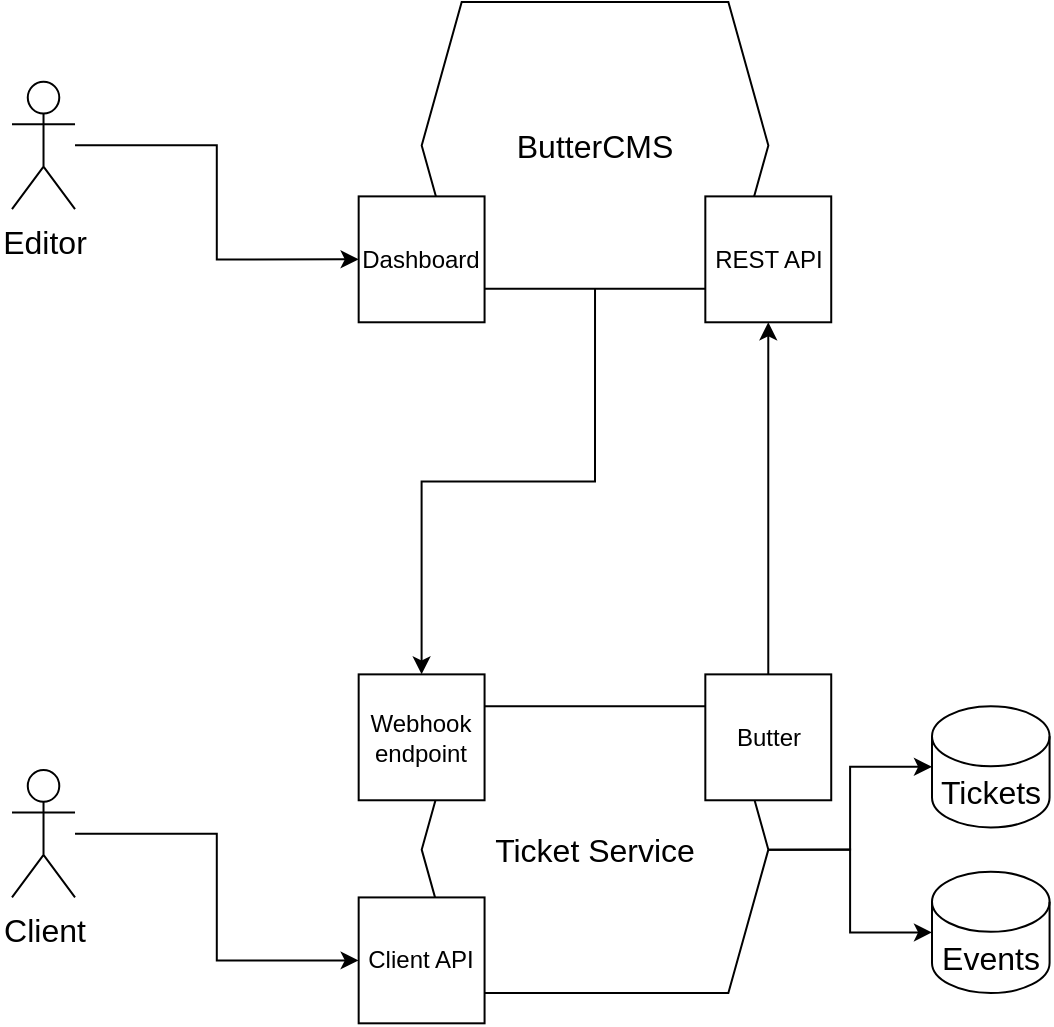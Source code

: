 <mxfile version="20.2.7" type="device"><diagram id="cBO8RpMCDLRv9kSVXal2" name="Page-1"><mxGraphModel dx="946" dy="645" grid="1" gridSize="10" guides="1" tooltips="1" connect="1" arrows="1" fold="1" page="1" pageScale="1" pageWidth="827" pageHeight="1169" math="0" shadow="0"><root><mxCell id="0"/><mxCell id="1" parent="0"/><mxCell id="70pwAkNXpLXO7smW5AO4-6" value="" style="group" vertex="1" connectable="0" parent="1"><mxGeometry x="120" y="89" width="518.79" height="510.663" as="geometry"/></mxCell><mxCell id="gj5f3WVJyHwo7k3cmPk5-3" value="Editor&lt;br style=&quot;font-size: 16px;&quot;&gt;" style="shape=umlActor;verticalLabelPosition=bottom;verticalAlign=top;html=1;outlineConnect=0;fontSize=16;container=0;" parent="70pwAkNXpLXO7smW5AO4-6" vertex="1"><mxGeometry y="39.832" width="31.515" height="63.731" as="geometry"/></mxCell><mxCell id="gj5f3WVJyHwo7k3cmPk5-15" value="Client" style="shape=umlActor;verticalLabelPosition=bottom;verticalAlign=top;html=1;outlineConnect=0;fontSize=16;container=0;" parent="70pwAkNXpLXO7smW5AO4-6" vertex="1"><mxGeometry y="383.981" width="31.515" height="63.731" as="geometry"/></mxCell><mxCell id="gj5f3WVJyHwo7k3cmPk5-19" style="edgeStyle=orthogonalEdgeStyle;rounded=0;orthogonalLoop=1;jettySize=auto;html=1;entryX=0;entryY=0.5;entryDx=0;entryDy=0;" parent="70pwAkNXpLXO7smW5AO4-6" source="gj5f3WVJyHwo7k3cmPk5-15" target="gj5f3WVJyHwo7k3cmPk5-25" edge="1"><mxGeometry relative="1" as="geometry"/></mxCell><mxCell id="gj5f3WVJyHwo7k3cmPk5-9" style="edgeStyle=orthogonalEdgeStyle;rounded=0;orthogonalLoop=1;jettySize=auto;html=1;entryX=0;entryY=0.5;entryDx=0;entryDy=0;" parent="70pwAkNXpLXO7smW5AO4-6" source="gj5f3WVJyHwo7k3cmPk5-3" target="-bCudXk7iFlbfWq_O9av-1" edge="1"><mxGeometry relative="1" as="geometry"><mxPoint x="126.061" y="81.257" as="targetPoint"/></mxGeometry></mxCell><mxCell id="gj5f3WVJyHwo7k3cmPk5-2" value="ButterCMS" style="shape=hexagon;perimeter=hexagonPerimeter2;whiteSpace=wrap;html=1;fixedSize=1;fontSize=16;container=0;" parent="70pwAkNXpLXO7smW5AO4-6" vertex="1"><mxGeometry x="204.848" width="173.333" height="143.395" as="geometry"/></mxCell><mxCell id="gj5f3WVJyHwo7k3cmPk5-26" value="&lt;font style=&quot;font-size: 12px;&quot;&gt;REST API&lt;br style=&quot;font-size: 12px;&quot;&gt;&lt;/font&gt;" style="whiteSpace=wrap;html=1;aspect=fixed;fontSize=12;container=0;" parent="70pwAkNXpLXO7smW5AO4-6" vertex="1"><mxGeometry x="346.667" y="97.19" width="62.951" height="62.951" as="geometry"/></mxCell><mxCell id="-bCudXk7iFlbfWq_O9av-1" value="&lt;font style=&quot;font-size: 12px;&quot;&gt;Dashboard&lt;br style=&quot;font-size: 12px;&quot;&gt;&lt;/font&gt;" style="whiteSpace=wrap;html=1;aspect=fixed;fontSize=12;container=0;" parent="70pwAkNXpLXO7smW5AO4-6" vertex="1"><mxGeometry x="173.333" y="97.19" width="62.951" height="62.951" as="geometry"/></mxCell><mxCell id="gj5f3WVJyHwo7k3cmPk5-6" value="Ticket Service" style="shape=hexagon;perimeter=hexagonPerimeter2;whiteSpace=wrap;html=1;fixedSize=1;fontSize=16;container=0;" parent="70pwAkNXpLXO7smW5AO4-6" vertex="1"><mxGeometry x="204.848" y="352.115" width="173.333" height="143.395" as="geometry"/></mxCell><mxCell id="gj5f3WVJyHwo7k3cmPk5-13" value="Events" style="shape=cylinder3;whiteSpace=wrap;html=1;boundedLbl=1;backgroundOutline=1;size=15;fontSize=16;container=0;" parent="70pwAkNXpLXO7smW5AO4-6" vertex="1"><mxGeometry x="460" y="434.9" width="58.79" height="60.61" as="geometry"/></mxCell><mxCell id="gj5f3WVJyHwo7k3cmPk5-22" value="&lt;font style=&quot;font-size: 12px;&quot;&gt;Webhook endpoint&lt;br style=&quot;font-size: 12px;&quot;&gt;&lt;/font&gt;" style="whiteSpace=wrap;html=1;aspect=fixed;fontSize=12;container=0;" parent="70pwAkNXpLXO7smW5AO4-6" vertex="1"><mxGeometry x="173.333" y="336.183" width="62.951" height="62.951" as="geometry"/></mxCell><mxCell id="gj5f3WVJyHwo7k3cmPk5-11" value="" style="endArrow=none;startArrow=classic;html=1;rounded=0;entryX=0.5;entryY=1;entryDx=0;entryDy=0;edgeStyle=orthogonalEdgeStyle;endFill=0;" parent="70pwAkNXpLXO7smW5AO4-6" source="gj5f3WVJyHwo7k3cmPk5-22" target="gj5f3WVJyHwo7k3cmPk5-2" edge="1"><mxGeometry width="50" height="50" relative="1" as="geometry"><mxPoint x="267.879" y="320.25" as="sourcePoint"/><mxPoint x="346.667" y="240.586" as="targetPoint"/></mxGeometry></mxCell><mxCell id="gj5f3WVJyHwo7k3cmPk5-25" value="&lt;span style=&quot;font-size: 12px;&quot;&gt;Client API&lt;br style=&quot;font-size: 12px;&quot;&gt;&lt;/span&gt;" style="whiteSpace=wrap;html=1;aspect=fixed;fontSize=12;container=0;" parent="70pwAkNXpLXO7smW5AO4-6" vertex="1"><mxGeometry x="173.333" y="447.712" width="62.951" height="62.951" as="geometry"/></mxCell><mxCell id="gj5f3WVJyHwo7k3cmPk5-28" value="&lt;font style=&quot;font-size: 12px;&quot;&gt;Butter&lt;br style=&quot;font-size: 12px;&quot;&gt;&lt;/font&gt;" style="whiteSpace=wrap;html=1;aspect=fixed;fontSize=12;container=0;" parent="70pwAkNXpLXO7smW5AO4-6" vertex="1"><mxGeometry x="346.667" y="336.183" width="62.951" height="62.951" as="geometry"/></mxCell><mxCell id="gj5f3WVJyHwo7k3cmPk5-29" style="edgeStyle=orthogonalEdgeStyle;rounded=0;orthogonalLoop=1;jettySize=auto;html=1;exitX=0.5;exitY=0;exitDx=0;exitDy=0;entryX=0.5;entryY=1;entryDx=0;entryDy=0;fontSize=8;startArrow=none;startFill=0;endArrow=classic;endFill=1;" parent="70pwAkNXpLXO7smW5AO4-6" source="gj5f3WVJyHwo7k3cmPk5-28" target="gj5f3WVJyHwo7k3cmPk5-26" edge="1"><mxGeometry relative="1" as="geometry"/></mxCell><mxCell id="gj5f3WVJyHwo7k3cmPk5-14" style="edgeStyle=orthogonalEdgeStyle;rounded=0;orthogonalLoop=1;jettySize=auto;html=1;exitX=1;exitY=0.5;exitDx=0;exitDy=0;entryX=0;entryY=0.5;entryDx=0;entryDy=0;entryPerimeter=0;" parent="70pwAkNXpLXO7smW5AO4-6" source="gj5f3WVJyHwo7k3cmPk5-6" target="gj5f3WVJyHwo7k3cmPk5-13" edge="1"><mxGeometry relative="1" as="geometry"/></mxCell><mxCell id="70pwAkNXpLXO7smW5AO4-4" value="Tickets" style="shape=cylinder3;whiteSpace=wrap;html=1;boundedLbl=1;backgroundOutline=1;size=15;fontSize=16;container=0;" vertex="1" parent="70pwAkNXpLXO7smW5AO4-6"><mxGeometry x="460" y="352.12" width="58.79" height="60.61" as="geometry"/></mxCell><mxCell id="70pwAkNXpLXO7smW5AO4-5" style="edgeStyle=orthogonalEdgeStyle;rounded=0;orthogonalLoop=1;jettySize=auto;html=1;exitX=1;exitY=0.5;exitDx=0;exitDy=0;entryX=0;entryY=0.5;entryDx=0;entryDy=0;entryPerimeter=0;" edge="1" parent="70pwAkNXpLXO7smW5AO4-6" source="gj5f3WVJyHwo7k3cmPk5-6" target="70pwAkNXpLXO7smW5AO4-4"><mxGeometry relative="1" as="geometry"/></mxCell></root></mxGraphModel></diagram></mxfile>